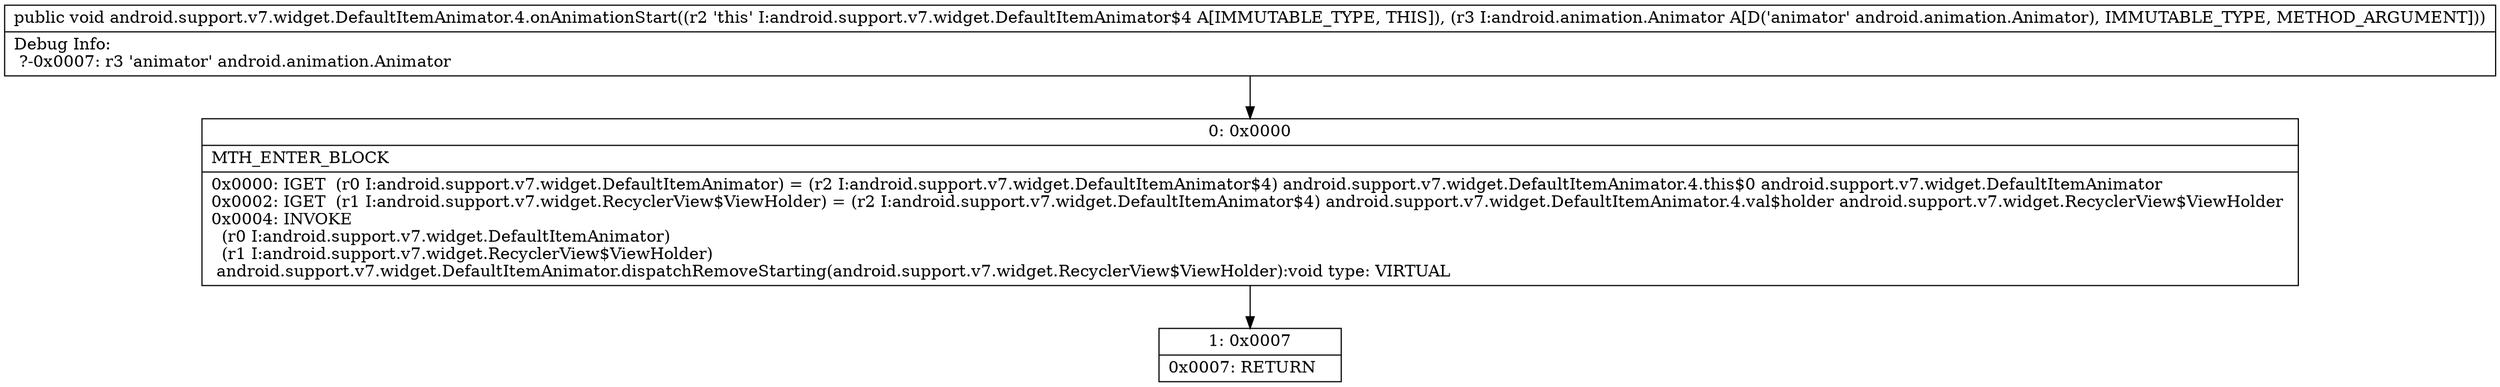 digraph "CFG forandroid.support.v7.widget.DefaultItemAnimator.4.onAnimationStart(Landroid\/animation\/Animator;)V" {
Node_0 [shape=record,label="{0\:\ 0x0000|MTH_ENTER_BLOCK\l|0x0000: IGET  (r0 I:android.support.v7.widget.DefaultItemAnimator) = (r2 I:android.support.v7.widget.DefaultItemAnimator$4) android.support.v7.widget.DefaultItemAnimator.4.this$0 android.support.v7.widget.DefaultItemAnimator \l0x0002: IGET  (r1 I:android.support.v7.widget.RecyclerView$ViewHolder) = (r2 I:android.support.v7.widget.DefaultItemAnimator$4) android.support.v7.widget.DefaultItemAnimator.4.val$holder android.support.v7.widget.RecyclerView$ViewHolder \l0x0004: INVOKE  \l  (r0 I:android.support.v7.widget.DefaultItemAnimator)\l  (r1 I:android.support.v7.widget.RecyclerView$ViewHolder)\l android.support.v7.widget.DefaultItemAnimator.dispatchRemoveStarting(android.support.v7.widget.RecyclerView$ViewHolder):void type: VIRTUAL \l}"];
Node_1 [shape=record,label="{1\:\ 0x0007|0x0007: RETURN   \l}"];
MethodNode[shape=record,label="{public void android.support.v7.widget.DefaultItemAnimator.4.onAnimationStart((r2 'this' I:android.support.v7.widget.DefaultItemAnimator$4 A[IMMUTABLE_TYPE, THIS]), (r3 I:android.animation.Animator A[D('animator' android.animation.Animator), IMMUTABLE_TYPE, METHOD_ARGUMENT]))  | Debug Info:\l  ?\-0x0007: r3 'animator' android.animation.Animator\l}"];
MethodNode -> Node_0;
Node_0 -> Node_1;
}

